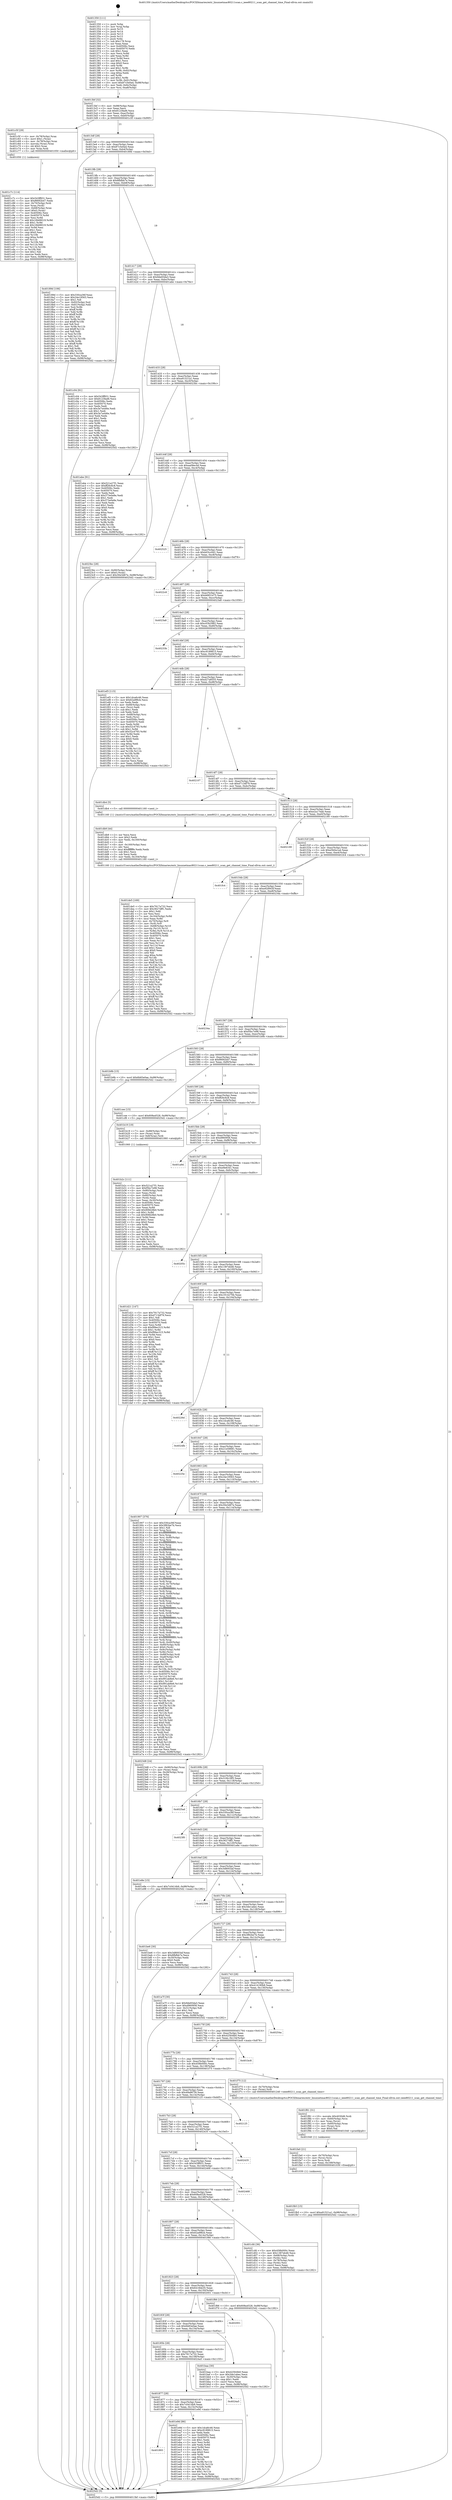 digraph "0x401350" {
  label = "0x401350 (/mnt/c/Users/mathe/Desktop/tcc/POCII/binaries/extr_linuxnetmac80211scan.c_ieee80211_scan_get_channel_time_Final-ollvm.out::main(0))"
  labelloc = "t"
  node[shape=record]

  Entry [label="",width=0.3,height=0.3,shape=circle,fillcolor=black,style=filled]
  "0x4013bf" [label="{
     0x4013bf [32]\l
     | [instrs]\l
     &nbsp;&nbsp;0x4013bf \<+6\>: mov -0x98(%rbp),%eax\l
     &nbsp;&nbsp;0x4013c5 \<+2\>: mov %eax,%ecx\l
     &nbsp;&nbsp;0x4013c7 \<+6\>: sub $0x8123fad6,%ecx\l
     &nbsp;&nbsp;0x4013cd \<+6\>: mov %eax,-0xac(%rbp)\l
     &nbsp;&nbsp;0x4013d3 \<+6\>: mov %ecx,-0xb0(%rbp)\l
     &nbsp;&nbsp;0x4013d9 \<+6\>: je 0000000000401c5f \<main+0x90f\>\l
  }"]
  "0x401c5f" [label="{
     0x401c5f [29]\l
     | [instrs]\l
     &nbsp;&nbsp;0x401c5f \<+4\>: mov -0x78(%rbp),%rax\l
     &nbsp;&nbsp;0x401c63 \<+6\>: movl $0x1,(%rax)\l
     &nbsp;&nbsp;0x401c69 \<+4\>: mov -0x78(%rbp),%rax\l
     &nbsp;&nbsp;0x401c6d \<+3\>: movslq (%rax),%rax\l
     &nbsp;&nbsp;0x401c70 \<+4\>: shl $0x2,%rax\l
     &nbsp;&nbsp;0x401c74 \<+3\>: mov %rax,%rdi\l
     &nbsp;&nbsp;0x401c77 \<+5\>: call 0000000000401050 \<malloc@plt\>\l
     | [calls]\l
     &nbsp;&nbsp;0x401050 \{1\} (unknown)\l
  }"]
  "0x4013df" [label="{
     0x4013df [28]\l
     | [instrs]\l
     &nbsp;&nbsp;0x4013df \<+5\>: jmp 00000000004013e4 \<main+0x94\>\l
     &nbsp;&nbsp;0x4013e4 \<+6\>: mov -0xac(%rbp),%eax\l
     &nbsp;&nbsp;0x4013ea \<+5\>: sub $0x87c5e0a4,%eax\l
     &nbsp;&nbsp;0x4013ef \<+6\>: mov %eax,-0xb4(%rbp)\l
     &nbsp;&nbsp;0x4013f5 \<+6\>: je 000000000040189d \<main+0x54d\>\l
  }"]
  Exit [label="",width=0.3,height=0.3,shape=circle,fillcolor=black,style=filled,peripheries=2]
  "0x40189d" [label="{
     0x40189d [106]\l
     | [instrs]\l
     &nbsp;&nbsp;0x40189d \<+5\>: mov $0x330ca36f,%eax\l
     &nbsp;&nbsp;0x4018a2 \<+5\>: mov $0x24e19563,%ecx\l
     &nbsp;&nbsp;0x4018a7 \<+2\>: mov $0x1,%dl\l
     &nbsp;&nbsp;0x4018a9 \<+7\>: mov -0x92(%rbp),%sil\l
     &nbsp;&nbsp;0x4018b0 \<+7\>: mov -0x91(%rbp),%dil\l
     &nbsp;&nbsp;0x4018b7 \<+3\>: mov %sil,%r8b\l
     &nbsp;&nbsp;0x4018ba \<+4\>: xor $0xff,%r8b\l
     &nbsp;&nbsp;0x4018be \<+3\>: mov %dil,%r9b\l
     &nbsp;&nbsp;0x4018c1 \<+4\>: xor $0xff,%r9b\l
     &nbsp;&nbsp;0x4018c5 \<+3\>: xor $0x1,%dl\l
     &nbsp;&nbsp;0x4018c8 \<+3\>: mov %r8b,%r10b\l
     &nbsp;&nbsp;0x4018cb \<+4\>: and $0xff,%r10b\l
     &nbsp;&nbsp;0x4018cf \<+3\>: and %dl,%sil\l
     &nbsp;&nbsp;0x4018d2 \<+3\>: mov %r9b,%r11b\l
     &nbsp;&nbsp;0x4018d5 \<+4\>: and $0xff,%r11b\l
     &nbsp;&nbsp;0x4018d9 \<+3\>: and %dl,%dil\l
     &nbsp;&nbsp;0x4018dc \<+3\>: or %sil,%r10b\l
     &nbsp;&nbsp;0x4018df \<+3\>: or %dil,%r11b\l
     &nbsp;&nbsp;0x4018e2 \<+3\>: xor %r11b,%r10b\l
     &nbsp;&nbsp;0x4018e5 \<+3\>: or %r9b,%r8b\l
     &nbsp;&nbsp;0x4018e8 \<+4\>: xor $0xff,%r8b\l
     &nbsp;&nbsp;0x4018ec \<+3\>: or $0x1,%dl\l
     &nbsp;&nbsp;0x4018ef \<+3\>: and %dl,%r8b\l
     &nbsp;&nbsp;0x4018f2 \<+3\>: or %r8b,%r10b\l
     &nbsp;&nbsp;0x4018f5 \<+4\>: test $0x1,%r10b\l
     &nbsp;&nbsp;0x4018f9 \<+3\>: cmovne %ecx,%eax\l
     &nbsp;&nbsp;0x4018fc \<+6\>: mov %eax,-0x98(%rbp)\l
     &nbsp;&nbsp;0x401902 \<+5\>: jmp 00000000004025d2 \<main+0x1282\>\l
  }"]
  "0x4013fb" [label="{
     0x4013fb [28]\l
     | [instrs]\l
     &nbsp;&nbsp;0x4013fb \<+5\>: jmp 0000000000401400 \<main+0xb0\>\l
     &nbsp;&nbsp;0x401400 \<+6\>: mov -0xac(%rbp),%eax\l
     &nbsp;&nbsp;0x401406 \<+5\>: sub $0x8fbfbb7e,%eax\l
     &nbsp;&nbsp;0x40140b \<+6\>: mov %eax,-0xb8(%rbp)\l
     &nbsp;&nbsp;0x401411 \<+6\>: je 0000000000401c04 \<main+0x8b4\>\l
  }"]
  "0x4025d2" [label="{
     0x4025d2 [5]\l
     | [instrs]\l
     &nbsp;&nbsp;0x4025d2 \<+5\>: jmp 00000000004013bf \<main+0x6f\>\l
  }"]
  "0x401350" [label="{
     0x401350 [111]\l
     | [instrs]\l
     &nbsp;&nbsp;0x401350 \<+1\>: push %rbp\l
     &nbsp;&nbsp;0x401351 \<+3\>: mov %rsp,%rbp\l
     &nbsp;&nbsp;0x401354 \<+2\>: push %r15\l
     &nbsp;&nbsp;0x401356 \<+2\>: push %r14\l
     &nbsp;&nbsp;0x401358 \<+2\>: push %r13\l
     &nbsp;&nbsp;0x40135a \<+2\>: push %r12\l
     &nbsp;&nbsp;0x40135c \<+1\>: push %rbx\l
     &nbsp;&nbsp;0x40135d \<+7\>: sub $0x178,%rsp\l
     &nbsp;&nbsp;0x401364 \<+2\>: xor %eax,%eax\l
     &nbsp;&nbsp;0x401366 \<+7\>: mov 0x40506c,%ecx\l
     &nbsp;&nbsp;0x40136d \<+7\>: mov 0x405070,%edx\l
     &nbsp;&nbsp;0x401374 \<+3\>: sub $0x1,%eax\l
     &nbsp;&nbsp;0x401377 \<+3\>: mov %ecx,%r8d\l
     &nbsp;&nbsp;0x40137a \<+3\>: add %eax,%r8d\l
     &nbsp;&nbsp;0x40137d \<+4\>: imul %r8d,%ecx\l
     &nbsp;&nbsp;0x401381 \<+3\>: and $0x1,%ecx\l
     &nbsp;&nbsp;0x401384 \<+3\>: cmp $0x0,%ecx\l
     &nbsp;&nbsp;0x401387 \<+4\>: sete %r9b\l
     &nbsp;&nbsp;0x40138b \<+4\>: and $0x1,%r9b\l
     &nbsp;&nbsp;0x40138f \<+7\>: mov %r9b,-0x92(%rbp)\l
     &nbsp;&nbsp;0x401396 \<+3\>: cmp $0xa,%edx\l
     &nbsp;&nbsp;0x401399 \<+4\>: setl %r9b\l
     &nbsp;&nbsp;0x40139d \<+4\>: and $0x1,%r9b\l
     &nbsp;&nbsp;0x4013a1 \<+7\>: mov %r9b,-0x91(%rbp)\l
     &nbsp;&nbsp;0x4013a8 \<+10\>: movl $0x87c5e0a4,-0x98(%rbp)\l
     &nbsp;&nbsp;0x4013b2 \<+6\>: mov %edi,-0x9c(%rbp)\l
     &nbsp;&nbsp;0x4013b8 \<+7\>: mov %rsi,-0xa8(%rbp)\l
  }"]
  "0x401fb5" [label="{
     0x401fb5 [15]\l
     | [instrs]\l
     &nbsp;&nbsp;0x401fb5 \<+10\>: movl $0xa91521a1,-0x98(%rbp)\l
     &nbsp;&nbsp;0x401fbf \<+5\>: jmp 00000000004025d2 \<main+0x1282\>\l
  }"]
  "0x401c04" [label="{
     0x401c04 [91]\l
     | [instrs]\l
     &nbsp;&nbsp;0x401c04 \<+5\>: mov $0x543ff931,%eax\l
     &nbsp;&nbsp;0x401c09 \<+5\>: mov $0x8123fad6,%ecx\l
     &nbsp;&nbsp;0x401c0e \<+7\>: mov 0x40506c,%edx\l
     &nbsp;&nbsp;0x401c15 \<+7\>: mov 0x405070,%esi\l
     &nbsp;&nbsp;0x401c1c \<+2\>: mov %edx,%edi\l
     &nbsp;&nbsp;0x401c1e \<+6\>: sub $0x3e7a446e,%edi\l
     &nbsp;&nbsp;0x401c24 \<+3\>: sub $0x1,%edi\l
     &nbsp;&nbsp;0x401c27 \<+6\>: add $0x3e7a446e,%edi\l
     &nbsp;&nbsp;0x401c2d \<+3\>: imul %edi,%edx\l
     &nbsp;&nbsp;0x401c30 \<+3\>: and $0x1,%edx\l
     &nbsp;&nbsp;0x401c33 \<+3\>: cmp $0x0,%edx\l
     &nbsp;&nbsp;0x401c36 \<+4\>: sete %r8b\l
     &nbsp;&nbsp;0x401c3a \<+3\>: cmp $0xa,%esi\l
     &nbsp;&nbsp;0x401c3d \<+4\>: setl %r9b\l
     &nbsp;&nbsp;0x401c41 \<+3\>: mov %r8b,%r10b\l
     &nbsp;&nbsp;0x401c44 \<+3\>: and %r9b,%r10b\l
     &nbsp;&nbsp;0x401c47 \<+3\>: xor %r9b,%r8b\l
     &nbsp;&nbsp;0x401c4a \<+3\>: or %r8b,%r10b\l
     &nbsp;&nbsp;0x401c4d \<+4\>: test $0x1,%r10b\l
     &nbsp;&nbsp;0x401c51 \<+3\>: cmovne %ecx,%eax\l
     &nbsp;&nbsp;0x401c54 \<+6\>: mov %eax,-0x98(%rbp)\l
     &nbsp;&nbsp;0x401c5a \<+5\>: jmp 00000000004025d2 \<main+0x1282\>\l
  }"]
  "0x401417" [label="{
     0x401417 [28]\l
     | [instrs]\l
     &nbsp;&nbsp;0x401417 \<+5\>: jmp 000000000040141c \<main+0xcc\>\l
     &nbsp;&nbsp;0x40141c \<+6\>: mov -0xac(%rbp),%eax\l
     &nbsp;&nbsp;0x401422 \<+5\>: sub $0x9de93da3,%eax\l
     &nbsp;&nbsp;0x401427 \<+6\>: mov %eax,-0xbc(%rbp)\l
     &nbsp;&nbsp;0x40142d \<+6\>: je 0000000000401abe \<main+0x76e\>\l
  }"]
  "0x401fa0" [label="{
     0x401fa0 [21]\l
     | [instrs]\l
     &nbsp;&nbsp;0x401fa0 \<+4\>: mov -0x70(%rbp),%rcx\l
     &nbsp;&nbsp;0x401fa4 \<+3\>: mov (%rcx),%rcx\l
     &nbsp;&nbsp;0x401fa7 \<+3\>: mov %rcx,%rdi\l
     &nbsp;&nbsp;0x401faa \<+6\>: mov %eax,-0x168(%rbp)\l
     &nbsp;&nbsp;0x401fb0 \<+5\>: call 0000000000401030 \<free@plt\>\l
     | [calls]\l
     &nbsp;&nbsp;0x401030 \{1\} (unknown)\l
  }"]
  "0x401abe" [label="{
     0x401abe [91]\l
     | [instrs]\l
     &nbsp;&nbsp;0x401abe \<+5\>: mov $0x521a27f1,%eax\l
     &nbsp;&nbsp;0x401ac3 \<+5\>: mov $0xff26c6c8,%ecx\l
     &nbsp;&nbsp;0x401ac8 \<+7\>: mov 0x40506c,%edx\l
     &nbsp;&nbsp;0x401acf \<+7\>: mov 0x405070,%esi\l
     &nbsp;&nbsp;0x401ad6 \<+2\>: mov %edx,%edi\l
     &nbsp;&nbsp;0x401ad8 \<+6\>: add $0x373e0e8e,%edi\l
     &nbsp;&nbsp;0x401ade \<+3\>: sub $0x1,%edi\l
     &nbsp;&nbsp;0x401ae1 \<+6\>: sub $0x373e0e8e,%edi\l
     &nbsp;&nbsp;0x401ae7 \<+3\>: imul %edi,%edx\l
     &nbsp;&nbsp;0x401aea \<+3\>: and $0x1,%edx\l
     &nbsp;&nbsp;0x401aed \<+3\>: cmp $0x0,%edx\l
     &nbsp;&nbsp;0x401af0 \<+4\>: sete %r8b\l
     &nbsp;&nbsp;0x401af4 \<+3\>: cmp $0xa,%esi\l
     &nbsp;&nbsp;0x401af7 \<+4\>: setl %r9b\l
     &nbsp;&nbsp;0x401afb \<+3\>: mov %r8b,%r10b\l
     &nbsp;&nbsp;0x401afe \<+3\>: and %r9b,%r10b\l
     &nbsp;&nbsp;0x401b01 \<+3\>: xor %r9b,%r8b\l
     &nbsp;&nbsp;0x401b04 \<+3\>: or %r8b,%r10b\l
     &nbsp;&nbsp;0x401b07 \<+4\>: test $0x1,%r10b\l
     &nbsp;&nbsp;0x401b0b \<+3\>: cmovne %ecx,%eax\l
     &nbsp;&nbsp;0x401b0e \<+6\>: mov %eax,-0x98(%rbp)\l
     &nbsp;&nbsp;0x401b14 \<+5\>: jmp 00000000004025d2 \<main+0x1282\>\l
  }"]
  "0x401433" [label="{
     0x401433 [28]\l
     | [instrs]\l
     &nbsp;&nbsp;0x401433 \<+5\>: jmp 0000000000401438 \<main+0xe8\>\l
     &nbsp;&nbsp;0x401438 \<+6\>: mov -0xac(%rbp),%eax\l
     &nbsp;&nbsp;0x40143e \<+5\>: sub $0xa91521a1,%eax\l
     &nbsp;&nbsp;0x401443 \<+6\>: mov %eax,-0xc0(%rbp)\l
     &nbsp;&nbsp;0x401449 \<+6\>: je 00000000004023bc \<main+0x106c\>\l
  }"]
  "0x401f81" [label="{
     0x401f81 [31]\l
     | [instrs]\l
     &nbsp;&nbsp;0x401f81 \<+10\>: movabs $0x4030d6,%rdi\l
     &nbsp;&nbsp;0x401f8b \<+4\>: mov -0x60(%rbp),%rcx\l
     &nbsp;&nbsp;0x401f8f \<+3\>: mov %rax,(%rcx)\l
     &nbsp;&nbsp;0x401f92 \<+4\>: mov -0x60(%rbp),%rax\l
     &nbsp;&nbsp;0x401f96 \<+3\>: mov (%rax),%rsi\l
     &nbsp;&nbsp;0x401f99 \<+2\>: mov $0x0,%al\l
     &nbsp;&nbsp;0x401f9b \<+5\>: call 0000000000401040 \<printf@plt\>\l
     | [calls]\l
     &nbsp;&nbsp;0x401040 \{1\} (unknown)\l
  }"]
  "0x4023bc" [label="{
     0x4023bc [28]\l
     | [instrs]\l
     &nbsp;&nbsp;0x4023bc \<+7\>: mov -0x90(%rbp),%rax\l
     &nbsp;&nbsp;0x4023c3 \<+6\>: movl $0x0,(%rax)\l
     &nbsp;&nbsp;0x4023c9 \<+10\>: movl $0x30e3d67e,-0x98(%rbp)\l
     &nbsp;&nbsp;0x4023d3 \<+5\>: jmp 00000000004025d2 \<main+0x1282\>\l
  }"]
  "0x40144f" [label="{
     0x40144f [28]\l
     | [instrs]\l
     &nbsp;&nbsp;0x40144f \<+5\>: jmp 0000000000401454 \<main+0x104\>\l
     &nbsp;&nbsp;0x401454 \<+6\>: mov -0xac(%rbp),%eax\l
     &nbsp;&nbsp;0x40145a \<+5\>: sub $0xaa08ec4d,%eax\l
     &nbsp;&nbsp;0x40145f \<+6\>: mov %eax,-0xc4(%rbp)\l
     &nbsp;&nbsp;0x401465 \<+6\>: je 0000000000402525 \<main+0x11d5\>\l
  }"]
  "0x401893" [label="{
     0x401893\l
  }", style=dashed]
  "0x402525" [label="{
     0x402525\l
  }", style=dashed]
  "0x40146b" [label="{
     0x40146b [28]\l
     | [instrs]\l
     &nbsp;&nbsp;0x40146b \<+5\>: jmp 0000000000401470 \<main+0x120\>\l
     &nbsp;&nbsp;0x401470 \<+6\>: mov -0xac(%rbp),%eax\l
     &nbsp;&nbsp;0x401476 \<+5\>: sub $0xb03cc0d1,%eax\l
     &nbsp;&nbsp;0x40147b \<+6\>: mov %eax,-0xc8(%rbp)\l
     &nbsp;&nbsp;0x401481 \<+6\>: je 00000000004022c8 \<main+0xf78\>\l
  }"]
  "0x401e9d" [label="{
     0x401e9d [86]\l
     | [instrs]\l
     &nbsp;&nbsp;0x401e9d \<+5\>: mov $0x1dca6c46,%eax\l
     &nbsp;&nbsp;0x401ea2 \<+5\>: mov $0xc9189815,%ecx\l
     &nbsp;&nbsp;0x401ea7 \<+2\>: xor %edx,%edx\l
     &nbsp;&nbsp;0x401ea9 \<+7\>: mov 0x40506c,%esi\l
     &nbsp;&nbsp;0x401eb0 \<+7\>: mov 0x405070,%edi\l
     &nbsp;&nbsp;0x401eb7 \<+3\>: sub $0x1,%edx\l
     &nbsp;&nbsp;0x401eba \<+3\>: mov %esi,%r8d\l
     &nbsp;&nbsp;0x401ebd \<+3\>: add %edx,%r8d\l
     &nbsp;&nbsp;0x401ec0 \<+4\>: imul %r8d,%esi\l
     &nbsp;&nbsp;0x401ec4 \<+3\>: and $0x1,%esi\l
     &nbsp;&nbsp;0x401ec7 \<+3\>: cmp $0x0,%esi\l
     &nbsp;&nbsp;0x401eca \<+4\>: sete %r9b\l
     &nbsp;&nbsp;0x401ece \<+3\>: cmp $0xa,%edi\l
     &nbsp;&nbsp;0x401ed1 \<+4\>: setl %r10b\l
     &nbsp;&nbsp;0x401ed5 \<+3\>: mov %r9b,%r11b\l
     &nbsp;&nbsp;0x401ed8 \<+3\>: and %r10b,%r11b\l
     &nbsp;&nbsp;0x401edb \<+3\>: xor %r10b,%r9b\l
     &nbsp;&nbsp;0x401ede \<+3\>: or %r9b,%r11b\l
     &nbsp;&nbsp;0x401ee1 \<+4\>: test $0x1,%r11b\l
     &nbsp;&nbsp;0x401ee5 \<+3\>: cmovne %ecx,%eax\l
     &nbsp;&nbsp;0x401ee8 \<+6\>: mov %eax,-0x98(%rbp)\l
     &nbsp;&nbsp;0x401eee \<+5\>: jmp 00000000004025d2 \<main+0x1282\>\l
  }"]
  "0x4022c8" [label="{
     0x4022c8\l
  }", style=dashed]
  "0x401487" [label="{
     0x401487 [28]\l
     | [instrs]\l
     &nbsp;&nbsp;0x401487 \<+5\>: jmp 000000000040148c \<main+0x13c\>\l
     &nbsp;&nbsp;0x40148c \<+6\>: mov -0xac(%rbp),%eax\l
     &nbsp;&nbsp;0x401492 \<+5\>: sub $0xb6851e75,%eax\l
     &nbsp;&nbsp;0x401497 \<+6\>: mov %eax,-0xcc(%rbp)\l
     &nbsp;&nbsp;0x40149d \<+6\>: je 00000000004023a8 \<main+0x1058\>\l
  }"]
  "0x401877" [label="{
     0x401877 [28]\l
     | [instrs]\l
     &nbsp;&nbsp;0x401877 \<+5\>: jmp 000000000040187c \<main+0x52c\>\l
     &nbsp;&nbsp;0x40187c \<+6\>: mov -0xac(%rbp),%eax\l
     &nbsp;&nbsp;0x401882 \<+5\>: sub $0x7c0414b9,%eax\l
     &nbsp;&nbsp;0x401887 \<+6\>: mov %eax,-0x15c(%rbp)\l
     &nbsp;&nbsp;0x40188d \<+6\>: je 0000000000401e9d \<main+0xb4d\>\l
  }"]
  "0x4023a8" [label="{
     0x4023a8\l
  }", style=dashed]
  "0x4014a3" [label="{
     0x4014a3 [28]\l
     | [instrs]\l
     &nbsp;&nbsp;0x4014a3 \<+5\>: jmp 00000000004014a8 \<main+0x158\>\l
     &nbsp;&nbsp;0x4014a8 \<+6\>: mov -0xac(%rbp),%eax\l
     &nbsp;&nbsp;0x4014ae \<+5\>: sub $0xc03b2982,%eax\l
     &nbsp;&nbsp;0x4014b3 \<+6\>: mov %eax,-0xd0(%rbp)\l
     &nbsp;&nbsp;0x4014b9 \<+6\>: je 000000000040233b \<main+0xfeb\>\l
  }"]
  "0x4024a5" [label="{
     0x4024a5\l
  }", style=dashed]
  "0x40233b" [label="{
     0x40233b\l
  }", style=dashed]
  "0x4014bf" [label="{
     0x4014bf [28]\l
     | [instrs]\l
     &nbsp;&nbsp;0x4014bf \<+5\>: jmp 00000000004014c4 \<main+0x174\>\l
     &nbsp;&nbsp;0x4014c4 \<+6\>: mov -0xac(%rbp),%eax\l
     &nbsp;&nbsp;0x4014ca \<+5\>: sub $0xc9189815,%eax\l
     &nbsp;&nbsp;0x4014cf \<+6\>: mov %eax,-0xd4(%rbp)\l
     &nbsp;&nbsp;0x4014d5 \<+6\>: je 0000000000401ef3 \<main+0xba3\>\l
  }"]
  "0x401de5" [label="{
     0x401de5 [169]\l
     | [instrs]\l
     &nbsp;&nbsp;0x401de5 \<+5\>: mov $0x7917a732,%ecx\l
     &nbsp;&nbsp;0x401dea \<+5\>: mov $0x3627dff1,%edx\l
     &nbsp;&nbsp;0x401def \<+3\>: mov $0x1,%dil\l
     &nbsp;&nbsp;0x401df2 \<+2\>: xor %esi,%esi\l
     &nbsp;&nbsp;0x401df4 \<+7\>: mov -0x164(%rbp),%r8d\l
     &nbsp;&nbsp;0x401dfb \<+4\>: imul %eax,%r8d\l
     &nbsp;&nbsp;0x401dff \<+4\>: mov -0x70(%rbp),%r9\l
     &nbsp;&nbsp;0x401e03 \<+3\>: mov (%r9),%r9\l
     &nbsp;&nbsp;0x401e06 \<+4\>: mov -0x68(%rbp),%r10\l
     &nbsp;&nbsp;0x401e0a \<+3\>: movslq (%r10),%r10\l
     &nbsp;&nbsp;0x401e0d \<+4\>: mov %r8d,(%r9,%r10,4)\l
     &nbsp;&nbsp;0x401e11 \<+7\>: mov 0x40506c,%eax\l
     &nbsp;&nbsp;0x401e18 \<+8\>: mov 0x405070,%r8d\l
     &nbsp;&nbsp;0x401e20 \<+3\>: sub $0x1,%esi\l
     &nbsp;&nbsp;0x401e23 \<+3\>: mov %eax,%r11d\l
     &nbsp;&nbsp;0x401e26 \<+3\>: add %esi,%r11d\l
     &nbsp;&nbsp;0x401e29 \<+4\>: imul %r11d,%eax\l
     &nbsp;&nbsp;0x401e2d \<+3\>: and $0x1,%eax\l
     &nbsp;&nbsp;0x401e30 \<+3\>: cmp $0x0,%eax\l
     &nbsp;&nbsp;0x401e33 \<+3\>: sete %bl\l
     &nbsp;&nbsp;0x401e36 \<+4\>: cmp $0xa,%r8d\l
     &nbsp;&nbsp;0x401e3a \<+4\>: setl %r14b\l
     &nbsp;&nbsp;0x401e3e \<+3\>: mov %bl,%r15b\l
     &nbsp;&nbsp;0x401e41 \<+4\>: xor $0xff,%r15b\l
     &nbsp;&nbsp;0x401e45 \<+3\>: mov %r14b,%r12b\l
     &nbsp;&nbsp;0x401e48 \<+4\>: xor $0xff,%r12b\l
     &nbsp;&nbsp;0x401e4c \<+4\>: xor $0x0,%dil\l
     &nbsp;&nbsp;0x401e50 \<+3\>: mov %r15b,%r13b\l
     &nbsp;&nbsp;0x401e53 \<+4\>: and $0x0,%r13b\l
     &nbsp;&nbsp;0x401e57 \<+3\>: and %dil,%bl\l
     &nbsp;&nbsp;0x401e5a \<+3\>: mov %r12b,%al\l
     &nbsp;&nbsp;0x401e5d \<+2\>: and $0x0,%al\l
     &nbsp;&nbsp;0x401e5f \<+3\>: and %dil,%r14b\l
     &nbsp;&nbsp;0x401e62 \<+3\>: or %bl,%r13b\l
     &nbsp;&nbsp;0x401e65 \<+3\>: or %r14b,%al\l
     &nbsp;&nbsp;0x401e68 \<+3\>: xor %al,%r13b\l
     &nbsp;&nbsp;0x401e6b \<+3\>: or %r12b,%r15b\l
     &nbsp;&nbsp;0x401e6e \<+4\>: xor $0xff,%r15b\l
     &nbsp;&nbsp;0x401e72 \<+4\>: or $0x0,%dil\l
     &nbsp;&nbsp;0x401e76 \<+3\>: and %dil,%r15b\l
     &nbsp;&nbsp;0x401e79 \<+3\>: or %r15b,%r13b\l
     &nbsp;&nbsp;0x401e7c \<+4\>: test $0x1,%r13b\l
     &nbsp;&nbsp;0x401e80 \<+3\>: cmovne %edx,%ecx\l
     &nbsp;&nbsp;0x401e83 \<+6\>: mov %ecx,-0x98(%rbp)\l
     &nbsp;&nbsp;0x401e89 \<+5\>: jmp 00000000004025d2 \<main+0x1282\>\l
  }"]
  "0x401ef3" [label="{
     0x401ef3 [115]\l
     | [instrs]\l
     &nbsp;&nbsp;0x401ef3 \<+5\>: mov $0x1dca6c46,%eax\l
     &nbsp;&nbsp;0x401ef8 \<+5\>: mov $0x62a9f6cb,%ecx\l
     &nbsp;&nbsp;0x401efd \<+2\>: xor %edx,%edx\l
     &nbsp;&nbsp;0x401eff \<+4\>: mov -0x68(%rbp),%rsi\l
     &nbsp;&nbsp;0x401f03 \<+2\>: mov (%rsi),%edi\l
     &nbsp;&nbsp;0x401f05 \<+3\>: sub $0x1,%edx\l
     &nbsp;&nbsp;0x401f08 \<+2\>: sub %edx,%edi\l
     &nbsp;&nbsp;0x401f0a \<+4\>: mov -0x68(%rbp),%rsi\l
     &nbsp;&nbsp;0x401f0e \<+2\>: mov %edi,(%rsi)\l
     &nbsp;&nbsp;0x401f10 \<+7\>: mov 0x40506c,%edx\l
     &nbsp;&nbsp;0x401f17 \<+7\>: mov 0x405070,%edi\l
     &nbsp;&nbsp;0x401f1e \<+3\>: mov %edx,%r8d\l
     &nbsp;&nbsp;0x401f21 \<+7\>: sub $0x52c4793,%r8d\l
     &nbsp;&nbsp;0x401f28 \<+4\>: sub $0x1,%r8d\l
     &nbsp;&nbsp;0x401f2c \<+7\>: add $0x52c4793,%r8d\l
     &nbsp;&nbsp;0x401f33 \<+4\>: imul %r8d,%edx\l
     &nbsp;&nbsp;0x401f37 \<+3\>: and $0x1,%edx\l
     &nbsp;&nbsp;0x401f3a \<+3\>: cmp $0x0,%edx\l
     &nbsp;&nbsp;0x401f3d \<+4\>: sete %r9b\l
     &nbsp;&nbsp;0x401f41 \<+3\>: cmp $0xa,%edi\l
     &nbsp;&nbsp;0x401f44 \<+4\>: setl %r10b\l
     &nbsp;&nbsp;0x401f48 \<+3\>: mov %r9b,%r11b\l
     &nbsp;&nbsp;0x401f4b \<+3\>: and %r10b,%r11b\l
     &nbsp;&nbsp;0x401f4e \<+3\>: xor %r10b,%r9b\l
     &nbsp;&nbsp;0x401f51 \<+3\>: or %r9b,%r11b\l
     &nbsp;&nbsp;0x401f54 \<+4\>: test $0x1,%r11b\l
     &nbsp;&nbsp;0x401f58 \<+3\>: cmovne %ecx,%eax\l
     &nbsp;&nbsp;0x401f5b \<+6\>: mov %eax,-0x98(%rbp)\l
     &nbsp;&nbsp;0x401f61 \<+5\>: jmp 00000000004025d2 \<main+0x1282\>\l
  }"]
  "0x4014db" [label="{
     0x4014db [28]\l
     | [instrs]\l
     &nbsp;&nbsp;0x4014db \<+5\>: jmp 00000000004014e0 \<main+0x190\>\l
     &nbsp;&nbsp;0x4014e0 \<+6\>: mov -0xac(%rbp),%eax\l
     &nbsp;&nbsp;0x4014e6 \<+5\>: sub $0xd27a8555,%eax\l
     &nbsp;&nbsp;0x4014eb \<+6\>: mov %eax,-0xd8(%rbp)\l
     &nbsp;&nbsp;0x4014f1 \<+6\>: je 0000000000402107 \<main+0xdb7\>\l
  }"]
  "0x401db9" [label="{
     0x401db9 [44]\l
     | [instrs]\l
     &nbsp;&nbsp;0x401db9 \<+2\>: xor %ecx,%ecx\l
     &nbsp;&nbsp;0x401dbb \<+5\>: mov $0x2,%edx\l
     &nbsp;&nbsp;0x401dc0 \<+6\>: mov %edx,-0x160(%rbp)\l
     &nbsp;&nbsp;0x401dc6 \<+1\>: cltd\l
     &nbsp;&nbsp;0x401dc7 \<+6\>: mov -0x160(%rbp),%esi\l
     &nbsp;&nbsp;0x401dcd \<+2\>: idiv %esi\l
     &nbsp;&nbsp;0x401dcf \<+6\>: imul $0xfffffffe,%edx,%edx\l
     &nbsp;&nbsp;0x401dd5 \<+3\>: sub $0x1,%ecx\l
     &nbsp;&nbsp;0x401dd8 \<+2\>: sub %ecx,%edx\l
     &nbsp;&nbsp;0x401dda \<+6\>: mov %edx,-0x164(%rbp)\l
     &nbsp;&nbsp;0x401de0 \<+5\>: call 0000000000401160 \<next_i\>\l
     | [calls]\l
     &nbsp;&nbsp;0x401160 \{1\} (/mnt/c/Users/mathe/Desktop/tcc/POCII/binaries/extr_linuxnetmac80211scan.c_ieee80211_scan_get_channel_time_Final-ollvm.out::next_i)\l
  }"]
  "0x402107" [label="{
     0x402107\l
  }", style=dashed]
  "0x4014f7" [label="{
     0x4014f7 [28]\l
     | [instrs]\l
     &nbsp;&nbsp;0x4014f7 \<+5\>: jmp 00000000004014fc \<main+0x1ac\>\l
     &nbsp;&nbsp;0x4014fc \<+6\>: mov -0xac(%rbp),%eax\l
     &nbsp;&nbsp;0x401502 \<+5\>: sub $0xd713df79,%eax\l
     &nbsp;&nbsp;0x401507 \<+6\>: mov %eax,-0xdc(%rbp)\l
     &nbsp;&nbsp;0x40150d \<+6\>: je 0000000000401db4 \<main+0xa64\>\l
  }"]
  "0x401c7c" [label="{
     0x401c7c [114]\l
     | [instrs]\l
     &nbsp;&nbsp;0x401c7c \<+5\>: mov $0x543ff931,%ecx\l
     &nbsp;&nbsp;0x401c81 \<+5\>: mov $0xf6692b47,%edx\l
     &nbsp;&nbsp;0x401c86 \<+4\>: mov -0x70(%rbp),%rdi\l
     &nbsp;&nbsp;0x401c8a \<+3\>: mov %rax,(%rdi)\l
     &nbsp;&nbsp;0x401c8d \<+4\>: mov -0x68(%rbp),%rax\l
     &nbsp;&nbsp;0x401c91 \<+6\>: movl $0x0,(%rax)\l
     &nbsp;&nbsp;0x401c97 \<+7\>: mov 0x40506c,%esi\l
     &nbsp;&nbsp;0x401c9e \<+8\>: mov 0x405070,%r8d\l
     &nbsp;&nbsp;0x401ca6 \<+3\>: mov %esi,%r9d\l
     &nbsp;&nbsp;0x401ca9 \<+7\>: add $0x16b68019,%r9d\l
     &nbsp;&nbsp;0x401cb0 \<+4\>: sub $0x1,%r9d\l
     &nbsp;&nbsp;0x401cb4 \<+7\>: sub $0x16b68019,%r9d\l
     &nbsp;&nbsp;0x401cbb \<+4\>: imul %r9d,%esi\l
     &nbsp;&nbsp;0x401cbf \<+3\>: and $0x1,%esi\l
     &nbsp;&nbsp;0x401cc2 \<+3\>: cmp $0x0,%esi\l
     &nbsp;&nbsp;0x401cc5 \<+4\>: sete %r10b\l
     &nbsp;&nbsp;0x401cc9 \<+4\>: cmp $0xa,%r8d\l
     &nbsp;&nbsp;0x401ccd \<+4\>: setl %r11b\l
     &nbsp;&nbsp;0x401cd1 \<+3\>: mov %r10b,%bl\l
     &nbsp;&nbsp;0x401cd4 \<+3\>: and %r11b,%bl\l
     &nbsp;&nbsp;0x401cd7 \<+3\>: xor %r11b,%r10b\l
     &nbsp;&nbsp;0x401cda \<+3\>: or %r10b,%bl\l
     &nbsp;&nbsp;0x401cdd \<+3\>: test $0x1,%bl\l
     &nbsp;&nbsp;0x401ce0 \<+3\>: cmovne %edx,%ecx\l
     &nbsp;&nbsp;0x401ce3 \<+6\>: mov %ecx,-0x98(%rbp)\l
     &nbsp;&nbsp;0x401ce9 \<+5\>: jmp 00000000004025d2 \<main+0x1282\>\l
  }"]
  "0x401db4" [label="{
     0x401db4 [5]\l
     | [instrs]\l
     &nbsp;&nbsp;0x401db4 \<+5\>: call 0000000000401160 \<next_i\>\l
     | [calls]\l
     &nbsp;&nbsp;0x401160 \{1\} (/mnt/c/Users/mathe/Desktop/tcc/POCII/binaries/extr_linuxnetmac80211scan.c_ieee80211_scan_get_channel_time_Final-ollvm.out::next_i)\l
  }"]
  "0x401513" [label="{
     0x401513 [28]\l
     | [instrs]\l
     &nbsp;&nbsp;0x401513 \<+5\>: jmp 0000000000401518 \<main+0x1c8\>\l
     &nbsp;&nbsp;0x401518 \<+6\>: mov -0xac(%rbp),%eax\l
     &nbsp;&nbsp;0x40151e \<+5\>: sub $0xe2a17eab,%eax\l
     &nbsp;&nbsp;0x401523 \<+6\>: mov %eax,-0xe0(%rbp)\l
     &nbsp;&nbsp;0x401529 \<+6\>: je 0000000000402180 \<main+0xe30\>\l
  }"]
  "0x40185b" [label="{
     0x40185b [28]\l
     | [instrs]\l
     &nbsp;&nbsp;0x40185b \<+5\>: jmp 0000000000401860 \<main+0x510\>\l
     &nbsp;&nbsp;0x401860 \<+6\>: mov -0xac(%rbp),%eax\l
     &nbsp;&nbsp;0x401866 \<+5\>: sub $0x7917a732,%eax\l
     &nbsp;&nbsp;0x40186b \<+6\>: mov %eax,-0x158(%rbp)\l
     &nbsp;&nbsp;0x401871 \<+6\>: je 00000000004024a5 \<main+0x1155\>\l
  }"]
  "0x402180" [label="{
     0x402180\l
  }", style=dashed]
  "0x40152f" [label="{
     0x40152f [28]\l
     | [instrs]\l
     &nbsp;&nbsp;0x40152f \<+5\>: jmp 0000000000401534 \<main+0x1e4\>\l
     &nbsp;&nbsp;0x401534 \<+6\>: mov -0xac(%rbp),%eax\l
     &nbsp;&nbsp;0x40153a \<+5\>: sub $0xe5b0a1a4,%eax\l
     &nbsp;&nbsp;0x40153f \<+6\>: mov %eax,-0xe4(%rbp)\l
     &nbsp;&nbsp;0x401545 \<+6\>: je 0000000000401fc4 \<main+0xc74\>\l
  }"]
  "0x401baa" [label="{
     0x401baa [30]\l
     | [instrs]\l
     &nbsp;&nbsp;0x401baa \<+5\>: mov $0x425fc6b0,%eax\l
     &nbsp;&nbsp;0x401baf \<+5\>: mov $0x3de1abec,%ecx\l
     &nbsp;&nbsp;0x401bb4 \<+3\>: mov -0x30(%rbp),%edx\l
     &nbsp;&nbsp;0x401bb7 \<+3\>: cmp $0x1,%edx\l
     &nbsp;&nbsp;0x401bba \<+3\>: cmovl %ecx,%eax\l
     &nbsp;&nbsp;0x401bbd \<+6\>: mov %eax,-0x98(%rbp)\l
     &nbsp;&nbsp;0x401bc3 \<+5\>: jmp 00000000004025d2 \<main+0x1282\>\l
  }"]
  "0x401fc4" [label="{
     0x401fc4\l
  }", style=dashed]
  "0x40154b" [label="{
     0x40154b [28]\l
     | [instrs]\l
     &nbsp;&nbsp;0x40154b \<+5\>: jmp 0000000000401550 \<main+0x200\>\l
     &nbsp;&nbsp;0x401550 \<+6\>: mov -0xac(%rbp),%eax\l
     &nbsp;&nbsp;0x401556 \<+5\>: sub $0xe92f943f,%eax\l
     &nbsp;&nbsp;0x40155b \<+6\>: mov %eax,-0xe8(%rbp)\l
     &nbsp;&nbsp;0x401561 \<+6\>: je 000000000040234a \<main+0xffa\>\l
  }"]
  "0x40183f" [label="{
     0x40183f [28]\l
     | [instrs]\l
     &nbsp;&nbsp;0x40183f \<+5\>: jmp 0000000000401844 \<main+0x4f4\>\l
     &nbsp;&nbsp;0x401844 \<+6\>: mov -0xac(%rbp),%eax\l
     &nbsp;&nbsp;0x40184a \<+5\>: sub $0x6b83e0ae,%eax\l
     &nbsp;&nbsp;0x40184f \<+6\>: mov %eax,-0x154(%rbp)\l
     &nbsp;&nbsp;0x401855 \<+6\>: je 0000000000401baa \<main+0x85a\>\l
  }"]
  "0x40234a" [label="{
     0x40234a\l
  }", style=dashed]
  "0x401567" [label="{
     0x401567 [28]\l
     | [instrs]\l
     &nbsp;&nbsp;0x401567 \<+5\>: jmp 000000000040156c \<main+0x21c\>\l
     &nbsp;&nbsp;0x40156c \<+6\>: mov -0xac(%rbp),%eax\l
     &nbsp;&nbsp;0x401572 \<+5\>: sub $0xf5bc7e98,%eax\l
     &nbsp;&nbsp;0x401577 \<+6\>: mov %eax,-0xec(%rbp)\l
     &nbsp;&nbsp;0x40157d \<+6\>: je 0000000000401b9b \<main+0x84b\>\l
  }"]
  "0x402001" [label="{
     0x402001\l
  }", style=dashed]
  "0x401b9b" [label="{
     0x401b9b [15]\l
     | [instrs]\l
     &nbsp;&nbsp;0x401b9b \<+10\>: movl $0x6b83e0ae,-0x98(%rbp)\l
     &nbsp;&nbsp;0x401ba5 \<+5\>: jmp 00000000004025d2 \<main+0x1282\>\l
  }"]
  "0x401583" [label="{
     0x401583 [28]\l
     | [instrs]\l
     &nbsp;&nbsp;0x401583 \<+5\>: jmp 0000000000401588 \<main+0x238\>\l
     &nbsp;&nbsp;0x401588 \<+6\>: mov -0xac(%rbp),%eax\l
     &nbsp;&nbsp;0x40158e \<+5\>: sub $0xf6692b47,%eax\l
     &nbsp;&nbsp;0x401593 \<+6\>: mov %eax,-0xf0(%rbp)\l
     &nbsp;&nbsp;0x401599 \<+6\>: je 0000000000401cee \<main+0x99e\>\l
  }"]
  "0x401823" [label="{
     0x401823 [28]\l
     | [instrs]\l
     &nbsp;&nbsp;0x401823 \<+5\>: jmp 0000000000401828 \<main+0x4d8\>\l
     &nbsp;&nbsp;0x401828 \<+6\>: mov -0xac(%rbp),%eax\l
     &nbsp;&nbsp;0x40182e \<+5\>: sub $0x6418de35,%eax\l
     &nbsp;&nbsp;0x401833 \<+6\>: mov %eax,-0x150(%rbp)\l
     &nbsp;&nbsp;0x401839 \<+6\>: je 0000000000402001 \<main+0xcb1\>\l
  }"]
  "0x401cee" [label="{
     0x401cee [15]\l
     | [instrs]\l
     &nbsp;&nbsp;0x401cee \<+10\>: movl $0x608a4528,-0x98(%rbp)\l
     &nbsp;&nbsp;0x401cf8 \<+5\>: jmp 00000000004025d2 \<main+0x1282\>\l
  }"]
  "0x40159f" [label="{
     0x40159f [28]\l
     | [instrs]\l
     &nbsp;&nbsp;0x40159f \<+5\>: jmp 00000000004015a4 \<main+0x254\>\l
     &nbsp;&nbsp;0x4015a4 \<+6\>: mov -0xac(%rbp),%eax\l
     &nbsp;&nbsp;0x4015aa \<+5\>: sub $0xff26c6c8,%eax\l
     &nbsp;&nbsp;0x4015af \<+6\>: mov %eax,-0xf4(%rbp)\l
     &nbsp;&nbsp;0x4015b5 \<+6\>: je 0000000000401b19 \<main+0x7c9\>\l
  }"]
  "0x401f66" [label="{
     0x401f66 [15]\l
     | [instrs]\l
     &nbsp;&nbsp;0x401f66 \<+10\>: movl $0x608a4528,-0x98(%rbp)\l
     &nbsp;&nbsp;0x401f70 \<+5\>: jmp 00000000004025d2 \<main+0x1282\>\l
  }"]
  "0x401b19" [label="{
     0x401b19 [19]\l
     | [instrs]\l
     &nbsp;&nbsp;0x401b19 \<+7\>: mov -0x88(%rbp),%rax\l
     &nbsp;&nbsp;0x401b20 \<+3\>: mov (%rax),%rax\l
     &nbsp;&nbsp;0x401b23 \<+4\>: mov 0x8(%rax),%rdi\l
     &nbsp;&nbsp;0x401b27 \<+5\>: call 0000000000401060 \<atoi@plt\>\l
     | [calls]\l
     &nbsp;&nbsp;0x401060 \{1\} (unknown)\l
  }"]
  "0x4015bb" [label="{
     0x4015bb [28]\l
     | [instrs]\l
     &nbsp;&nbsp;0x4015bb \<+5\>: jmp 00000000004015c0 \<main+0x270\>\l
     &nbsp;&nbsp;0x4015c0 \<+6\>: mov -0xac(%rbp),%eax\l
     &nbsp;&nbsp;0x4015c6 \<+5\>: sub $0xd960958,%eax\l
     &nbsp;&nbsp;0x4015cb \<+6\>: mov %eax,-0xf8(%rbp)\l
     &nbsp;&nbsp;0x4015d1 \<+6\>: je 0000000000401a9d \<main+0x74d\>\l
  }"]
  "0x401807" [label="{
     0x401807 [28]\l
     | [instrs]\l
     &nbsp;&nbsp;0x401807 \<+5\>: jmp 000000000040180c \<main+0x4bc\>\l
     &nbsp;&nbsp;0x40180c \<+6\>: mov -0xac(%rbp),%eax\l
     &nbsp;&nbsp;0x401812 \<+5\>: sub $0x62a9f6cb,%eax\l
     &nbsp;&nbsp;0x401817 \<+6\>: mov %eax,-0x14c(%rbp)\l
     &nbsp;&nbsp;0x40181d \<+6\>: je 0000000000401f66 \<main+0xc16\>\l
  }"]
  "0x401a9d" [label="{
     0x401a9d\l
  }", style=dashed]
  "0x4015d7" [label="{
     0x4015d7 [28]\l
     | [instrs]\l
     &nbsp;&nbsp;0x4015d7 \<+5\>: jmp 00000000004015dc \<main+0x28c\>\l
     &nbsp;&nbsp;0x4015dc \<+6\>: mov -0xac(%rbp),%eax\l
     &nbsp;&nbsp;0x4015e2 \<+5\>: sub $0xe9e6341,%eax\l
     &nbsp;&nbsp;0x4015e7 \<+6\>: mov %eax,-0xfc(%rbp)\l
     &nbsp;&nbsp;0x4015ed \<+6\>: je 000000000040205c \<main+0xd0c\>\l
  }"]
  "0x401cfd" [label="{
     0x401cfd [36]\l
     | [instrs]\l
     &nbsp;&nbsp;0x401cfd \<+5\>: mov $0x458b000c,%eax\l
     &nbsp;&nbsp;0x401d02 \<+5\>: mov $0x1387eb46,%ecx\l
     &nbsp;&nbsp;0x401d07 \<+4\>: mov -0x68(%rbp),%rdx\l
     &nbsp;&nbsp;0x401d0b \<+2\>: mov (%rdx),%esi\l
     &nbsp;&nbsp;0x401d0d \<+4\>: mov -0x78(%rbp),%rdx\l
     &nbsp;&nbsp;0x401d11 \<+2\>: cmp (%rdx),%esi\l
     &nbsp;&nbsp;0x401d13 \<+3\>: cmovl %ecx,%eax\l
     &nbsp;&nbsp;0x401d16 \<+6\>: mov %eax,-0x98(%rbp)\l
     &nbsp;&nbsp;0x401d1c \<+5\>: jmp 00000000004025d2 \<main+0x1282\>\l
  }"]
  "0x40205c" [label="{
     0x40205c\l
  }", style=dashed]
  "0x4015f3" [label="{
     0x4015f3 [28]\l
     | [instrs]\l
     &nbsp;&nbsp;0x4015f3 \<+5\>: jmp 00000000004015f8 \<main+0x2a8\>\l
     &nbsp;&nbsp;0x4015f8 \<+6\>: mov -0xac(%rbp),%eax\l
     &nbsp;&nbsp;0x4015fe \<+5\>: sub $0x1387eb46,%eax\l
     &nbsp;&nbsp;0x401603 \<+6\>: mov %eax,-0x100(%rbp)\l
     &nbsp;&nbsp;0x401609 \<+6\>: je 0000000000401d21 \<main+0x9d1\>\l
  }"]
  "0x4017eb" [label="{
     0x4017eb [28]\l
     | [instrs]\l
     &nbsp;&nbsp;0x4017eb \<+5\>: jmp 00000000004017f0 \<main+0x4a0\>\l
     &nbsp;&nbsp;0x4017f0 \<+6\>: mov -0xac(%rbp),%eax\l
     &nbsp;&nbsp;0x4017f6 \<+5\>: sub $0x608a4528,%eax\l
     &nbsp;&nbsp;0x4017fb \<+6\>: mov %eax,-0x148(%rbp)\l
     &nbsp;&nbsp;0x401801 \<+6\>: je 0000000000401cfd \<main+0x9ad\>\l
  }"]
  "0x401d21" [label="{
     0x401d21 [147]\l
     | [instrs]\l
     &nbsp;&nbsp;0x401d21 \<+5\>: mov $0x7917a732,%eax\l
     &nbsp;&nbsp;0x401d26 \<+5\>: mov $0xd713df79,%ecx\l
     &nbsp;&nbsp;0x401d2b \<+2\>: mov $0x1,%dl\l
     &nbsp;&nbsp;0x401d2d \<+7\>: mov 0x40506c,%esi\l
     &nbsp;&nbsp;0x401d34 \<+7\>: mov 0x405070,%edi\l
     &nbsp;&nbsp;0x401d3b \<+3\>: mov %esi,%r8d\l
     &nbsp;&nbsp;0x401d3e \<+7\>: sub $0xf99ec315,%r8d\l
     &nbsp;&nbsp;0x401d45 \<+4\>: sub $0x1,%r8d\l
     &nbsp;&nbsp;0x401d49 \<+7\>: add $0xf99ec315,%r8d\l
     &nbsp;&nbsp;0x401d50 \<+4\>: imul %r8d,%esi\l
     &nbsp;&nbsp;0x401d54 \<+3\>: and $0x1,%esi\l
     &nbsp;&nbsp;0x401d57 \<+3\>: cmp $0x0,%esi\l
     &nbsp;&nbsp;0x401d5a \<+4\>: sete %r9b\l
     &nbsp;&nbsp;0x401d5e \<+3\>: cmp $0xa,%edi\l
     &nbsp;&nbsp;0x401d61 \<+4\>: setl %r10b\l
     &nbsp;&nbsp;0x401d65 \<+3\>: mov %r9b,%r11b\l
     &nbsp;&nbsp;0x401d68 \<+4\>: xor $0xff,%r11b\l
     &nbsp;&nbsp;0x401d6c \<+3\>: mov %r10b,%bl\l
     &nbsp;&nbsp;0x401d6f \<+3\>: xor $0xff,%bl\l
     &nbsp;&nbsp;0x401d72 \<+3\>: xor $0x1,%dl\l
     &nbsp;&nbsp;0x401d75 \<+3\>: mov %r11b,%r14b\l
     &nbsp;&nbsp;0x401d78 \<+4\>: and $0xff,%r14b\l
     &nbsp;&nbsp;0x401d7c \<+3\>: and %dl,%r9b\l
     &nbsp;&nbsp;0x401d7f \<+3\>: mov %bl,%r15b\l
     &nbsp;&nbsp;0x401d82 \<+4\>: and $0xff,%r15b\l
     &nbsp;&nbsp;0x401d86 \<+3\>: and %dl,%r10b\l
     &nbsp;&nbsp;0x401d89 \<+3\>: or %r9b,%r14b\l
     &nbsp;&nbsp;0x401d8c \<+3\>: or %r10b,%r15b\l
     &nbsp;&nbsp;0x401d8f \<+3\>: xor %r15b,%r14b\l
     &nbsp;&nbsp;0x401d92 \<+3\>: or %bl,%r11b\l
     &nbsp;&nbsp;0x401d95 \<+4\>: xor $0xff,%r11b\l
     &nbsp;&nbsp;0x401d99 \<+3\>: or $0x1,%dl\l
     &nbsp;&nbsp;0x401d9c \<+3\>: and %dl,%r11b\l
     &nbsp;&nbsp;0x401d9f \<+3\>: or %r11b,%r14b\l
     &nbsp;&nbsp;0x401da2 \<+4\>: test $0x1,%r14b\l
     &nbsp;&nbsp;0x401da6 \<+3\>: cmovne %ecx,%eax\l
     &nbsp;&nbsp;0x401da9 \<+6\>: mov %eax,-0x98(%rbp)\l
     &nbsp;&nbsp;0x401daf \<+5\>: jmp 00000000004025d2 \<main+0x1282\>\l
  }"]
  "0x40160f" [label="{
     0x40160f [28]\l
     | [instrs]\l
     &nbsp;&nbsp;0x40160f \<+5\>: jmp 0000000000401614 \<main+0x2c4\>\l
     &nbsp;&nbsp;0x401614 \<+6\>: mov -0xac(%rbp),%eax\l
     &nbsp;&nbsp;0x40161a \<+5\>: sub $0x1914270b,%eax\l
     &nbsp;&nbsp;0x40161f \<+6\>: mov %eax,-0x104(%rbp)\l
     &nbsp;&nbsp;0x401625 \<+6\>: je 000000000040226d \<main+0xf1d\>\l
  }"]
  "0x402468" [label="{
     0x402468\l
  }", style=dashed]
  "0x40226d" [label="{
     0x40226d\l
  }", style=dashed]
  "0x40162b" [label="{
     0x40162b [28]\l
     | [instrs]\l
     &nbsp;&nbsp;0x40162b \<+5\>: jmp 0000000000401630 \<main+0x2e0\>\l
     &nbsp;&nbsp;0x401630 \<+6\>: mov -0xac(%rbp),%eax\l
     &nbsp;&nbsp;0x401636 \<+5\>: sub $0x1dca6c46,%eax\l
     &nbsp;&nbsp;0x40163b \<+6\>: mov %eax,-0x108(%rbp)\l
     &nbsp;&nbsp;0x401641 \<+6\>: je 00000000004024fb \<main+0x11ab\>\l
  }"]
  "0x4017cf" [label="{
     0x4017cf [28]\l
     | [instrs]\l
     &nbsp;&nbsp;0x4017cf \<+5\>: jmp 00000000004017d4 \<main+0x484\>\l
     &nbsp;&nbsp;0x4017d4 \<+6\>: mov -0xac(%rbp),%eax\l
     &nbsp;&nbsp;0x4017da \<+5\>: sub $0x543ff931,%eax\l
     &nbsp;&nbsp;0x4017df \<+6\>: mov %eax,-0x144(%rbp)\l
     &nbsp;&nbsp;0x4017e5 \<+6\>: je 0000000000402468 \<main+0x1118\>\l
  }"]
  "0x4024fb" [label="{
     0x4024fb\l
  }", style=dashed]
  "0x401647" [label="{
     0x401647 [28]\l
     | [instrs]\l
     &nbsp;&nbsp;0x401647 \<+5\>: jmp 000000000040164c \<main+0x2fc\>\l
     &nbsp;&nbsp;0x40164c \<+6\>: mov -0xac(%rbp),%eax\l
     &nbsp;&nbsp;0x401652 \<+5\>: sub $0x21e58681,%eax\l
     &nbsp;&nbsp;0x401657 \<+6\>: mov %eax,-0x10c(%rbp)\l
     &nbsp;&nbsp;0x40165d \<+6\>: je 000000000040225e \<main+0xf0e\>\l
  }"]
  "0x402435" [label="{
     0x402435\l
  }", style=dashed]
  "0x40225e" [label="{
     0x40225e\l
  }", style=dashed]
  "0x401663" [label="{
     0x401663 [28]\l
     | [instrs]\l
     &nbsp;&nbsp;0x401663 \<+5\>: jmp 0000000000401668 \<main+0x318\>\l
     &nbsp;&nbsp;0x401668 \<+6\>: mov -0xac(%rbp),%eax\l
     &nbsp;&nbsp;0x40166e \<+5\>: sub $0x24e19563,%eax\l
     &nbsp;&nbsp;0x401673 \<+6\>: mov %eax,-0x110(%rbp)\l
     &nbsp;&nbsp;0x401679 \<+6\>: je 0000000000401907 \<main+0x5b7\>\l
  }"]
  "0x4017b3" [label="{
     0x4017b3 [28]\l
     | [instrs]\l
     &nbsp;&nbsp;0x4017b3 \<+5\>: jmp 00000000004017b8 \<main+0x468\>\l
     &nbsp;&nbsp;0x4017b8 \<+6\>: mov -0xac(%rbp),%eax\l
     &nbsp;&nbsp;0x4017be \<+5\>: sub $0x521a27f1,%eax\l
     &nbsp;&nbsp;0x4017c3 \<+6\>: mov %eax,-0x140(%rbp)\l
     &nbsp;&nbsp;0x4017c9 \<+6\>: je 0000000000402435 \<main+0x10e5\>\l
  }"]
  "0x401907" [label="{
     0x401907 [376]\l
     | [instrs]\l
     &nbsp;&nbsp;0x401907 \<+5\>: mov $0x330ca36f,%eax\l
     &nbsp;&nbsp;0x40190c \<+5\>: mov $0x3f82be7b,%ecx\l
     &nbsp;&nbsp;0x401911 \<+2\>: mov $0x1,%dl\l
     &nbsp;&nbsp;0x401913 \<+3\>: mov %rsp,%rsi\l
     &nbsp;&nbsp;0x401916 \<+4\>: add $0xfffffffffffffff0,%rsi\l
     &nbsp;&nbsp;0x40191a \<+3\>: mov %rsi,%rsp\l
     &nbsp;&nbsp;0x40191d \<+7\>: mov %rsi,-0x90(%rbp)\l
     &nbsp;&nbsp;0x401924 \<+3\>: mov %rsp,%rsi\l
     &nbsp;&nbsp;0x401927 \<+4\>: add $0xfffffffffffffff0,%rsi\l
     &nbsp;&nbsp;0x40192b \<+3\>: mov %rsi,%rsp\l
     &nbsp;&nbsp;0x40192e \<+3\>: mov %rsp,%rdi\l
     &nbsp;&nbsp;0x401931 \<+4\>: add $0xfffffffffffffff0,%rdi\l
     &nbsp;&nbsp;0x401935 \<+3\>: mov %rdi,%rsp\l
     &nbsp;&nbsp;0x401938 \<+7\>: mov %rdi,-0x88(%rbp)\l
     &nbsp;&nbsp;0x40193f \<+3\>: mov %rsp,%rdi\l
     &nbsp;&nbsp;0x401942 \<+4\>: add $0xfffffffffffffff0,%rdi\l
     &nbsp;&nbsp;0x401946 \<+3\>: mov %rdi,%rsp\l
     &nbsp;&nbsp;0x401949 \<+4\>: mov %rdi,-0x80(%rbp)\l
     &nbsp;&nbsp;0x40194d \<+3\>: mov %rsp,%rdi\l
     &nbsp;&nbsp;0x401950 \<+4\>: add $0xfffffffffffffff0,%rdi\l
     &nbsp;&nbsp;0x401954 \<+3\>: mov %rdi,%rsp\l
     &nbsp;&nbsp;0x401957 \<+4\>: mov %rdi,-0x78(%rbp)\l
     &nbsp;&nbsp;0x40195b \<+3\>: mov %rsp,%rdi\l
     &nbsp;&nbsp;0x40195e \<+4\>: add $0xfffffffffffffff0,%rdi\l
     &nbsp;&nbsp;0x401962 \<+3\>: mov %rdi,%rsp\l
     &nbsp;&nbsp;0x401965 \<+4\>: mov %rdi,-0x70(%rbp)\l
     &nbsp;&nbsp;0x401969 \<+3\>: mov %rsp,%rdi\l
     &nbsp;&nbsp;0x40196c \<+4\>: add $0xfffffffffffffff0,%rdi\l
     &nbsp;&nbsp;0x401970 \<+3\>: mov %rdi,%rsp\l
     &nbsp;&nbsp;0x401973 \<+4\>: mov %rdi,-0x68(%rbp)\l
     &nbsp;&nbsp;0x401977 \<+3\>: mov %rsp,%rdi\l
     &nbsp;&nbsp;0x40197a \<+4\>: add $0xfffffffffffffff0,%rdi\l
     &nbsp;&nbsp;0x40197e \<+3\>: mov %rdi,%rsp\l
     &nbsp;&nbsp;0x401981 \<+4\>: mov %rdi,-0x60(%rbp)\l
     &nbsp;&nbsp;0x401985 \<+3\>: mov %rsp,%rdi\l
     &nbsp;&nbsp;0x401988 \<+4\>: add $0xfffffffffffffff0,%rdi\l
     &nbsp;&nbsp;0x40198c \<+3\>: mov %rdi,%rsp\l
     &nbsp;&nbsp;0x40198f \<+4\>: mov %rdi,-0x58(%rbp)\l
     &nbsp;&nbsp;0x401993 \<+3\>: mov %rsp,%rdi\l
     &nbsp;&nbsp;0x401996 \<+4\>: add $0xfffffffffffffff0,%rdi\l
     &nbsp;&nbsp;0x40199a \<+3\>: mov %rdi,%rsp\l
     &nbsp;&nbsp;0x40199d \<+4\>: mov %rdi,-0x50(%rbp)\l
     &nbsp;&nbsp;0x4019a1 \<+3\>: mov %rsp,%rdi\l
     &nbsp;&nbsp;0x4019a4 \<+4\>: add $0xfffffffffffffff0,%rdi\l
     &nbsp;&nbsp;0x4019a8 \<+3\>: mov %rdi,%rsp\l
     &nbsp;&nbsp;0x4019ab \<+4\>: mov %rdi,-0x48(%rbp)\l
     &nbsp;&nbsp;0x4019af \<+3\>: mov %rsp,%rdi\l
     &nbsp;&nbsp;0x4019b2 \<+4\>: add $0xfffffffffffffff0,%rdi\l
     &nbsp;&nbsp;0x4019b6 \<+3\>: mov %rdi,%rsp\l
     &nbsp;&nbsp;0x4019b9 \<+4\>: mov %rdi,-0x40(%rbp)\l
     &nbsp;&nbsp;0x4019bd \<+7\>: mov -0x90(%rbp),%rdi\l
     &nbsp;&nbsp;0x4019c4 \<+6\>: movl $0x0,(%rdi)\l
     &nbsp;&nbsp;0x4019ca \<+7\>: mov -0x9c(%rbp),%r8d\l
     &nbsp;&nbsp;0x4019d1 \<+3\>: mov %r8d,(%rsi)\l
     &nbsp;&nbsp;0x4019d4 \<+7\>: mov -0x88(%rbp),%rdi\l
     &nbsp;&nbsp;0x4019db \<+7\>: mov -0xa8(%rbp),%r9\l
     &nbsp;&nbsp;0x4019e2 \<+3\>: mov %r9,(%rdi)\l
     &nbsp;&nbsp;0x4019e5 \<+3\>: cmpl $0x2,(%rsi)\l
     &nbsp;&nbsp;0x4019e8 \<+4\>: setne %r10b\l
     &nbsp;&nbsp;0x4019ec \<+4\>: and $0x1,%r10b\l
     &nbsp;&nbsp;0x4019f0 \<+4\>: mov %r10b,-0x31(%rbp)\l
     &nbsp;&nbsp;0x4019f4 \<+8\>: mov 0x40506c,%r11d\l
     &nbsp;&nbsp;0x4019fc \<+7\>: mov 0x405070,%ebx\l
     &nbsp;&nbsp;0x401a03 \<+3\>: mov %r11d,%r14d\l
     &nbsp;&nbsp;0x401a06 \<+7\>: sub $0x991ab8e6,%r14d\l
     &nbsp;&nbsp;0x401a0d \<+4\>: sub $0x1,%r14d\l
     &nbsp;&nbsp;0x401a11 \<+7\>: add $0x991ab8e6,%r14d\l
     &nbsp;&nbsp;0x401a18 \<+4\>: imul %r14d,%r11d\l
     &nbsp;&nbsp;0x401a1c \<+4\>: and $0x1,%r11d\l
     &nbsp;&nbsp;0x401a20 \<+4\>: cmp $0x0,%r11d\l
     &nbsp;&nbsp;0x401a24 \<+4\>: sete %r10b\l
     &nbsp;&nbsp;0x401a28 \<+3\>: cmp $0xa,%ebx\l
     &nbsp;&nbsp;0x401a2b \<+4\>: setl %r15b\l
     &nbsp;&nbsp;0x401a2f \<+3\>: mov %r10b,%r12b\l
     &nbsp;&nbsp;0x401a32 \<+4\>: xor $0xff,%r12b\l
     &nbsp;&nbsp;0x401a36 \<+3\>: mov %r15b,%r13b\l
     &nbsp;&nbsp;0x401a39 \<+4\>: xor $0xff,%r13b\l
     &nbsp;&nbsp;0x401a3d \<+3\>: xor $0x0,%dl\l
     &nbsp;&nbsp;0x401a40 \<+3\>: mov %r12b,%sil\l
     &nbsp;&nbsp;0x401a43 \<+4\>: and $0x0,%sil\l
     &nbsp;&nbsp;0x401a47 \<+3\>: and %dl,%r10b\l
     &nbsp;&nbsp;0x401a4a \<+3\>: mov %r13b,%dil\l
     &nbsp;&nbsp;0x401a4d \<+4\>: and $0x0,%dil\l
     &nbsp;&nbsp;0x401a51 \<+3\>: and %dl,%r15b\l
     &nbsp;&nbsp;0x401a54 \<+3\>: or %r10b,%sil\l
     &nbsp;&nbsp;0x401a57 \<+3\>: or %r15b,%dil\l
     &nbsp;&nbsp;0x401a5a \<+3\>: xor %dil,%sil\l
     &nbsp;&nbsp;0x401a5d \<+3\>: or %r13b,%r12b\l
     &nbsp;&nbsp;0x401a60 \<+4\>: xor $0xff,%r12b\l
     &nbsp;&nbsp;0x401a64 \<+3\>: or $0x0,%dl\l
     &nbsp;&nbsp;0x401a67 \<+3\>: and %dl,%r12b\l
     &nbsp;&nbsp;0x401a6a \<+3\>: or %r12b,%sil\l
     &nbsp;&nbsp;0x401a6d \<+4\>: test $0x1,%sil\l
     &nbsp;&nbsp;0x401a71 \<+3\>: cmovne %ecx,%eax\l
     &nbsp;&nbsp;0x401a74 \<+6\>: mov %eax,-0x98(%rbp)\l
     &nbsp;&nbsp;0x401a7a \<+5\>: jmp 00000000004025d2 \<main+0x1282\>\l
  }"]
  "0x40167f" [label="{
     0x40167f [28]\l
     | [instrs]\l
     &nbsp;&nbsp;0x40167f \<+5\>: jmp 0000000000401684 \<main+0x334\>\l
     &nbsp;&nbsp;0x401684 \<+6\>: mov -0xac(%rbp),%eax\l
     &nbsp;&nbsp;0x40168a \<+5\>: sub $0x30e3d67e,%eax\l
     &nbsp;&nbsp;0x40168f \<+6\>: mov %eax,-0x114(%rbp)\l
     &nbsp;&nbsp;0x401695 \<+6\>: je 00000000004023d8 \<main+0x1088\>\l
  }"]
  "0x402125" [label="{
     0x402125\l
  }", style=dashed]
  "0x401797" [label="{
     0x401797 [28]\l
     | [instrs]\l
     &nbsp;&nbsp;0x401797 \<+5\>: jmp 000000000040179c \<main+0x44c\>\l
     &nbsp;&nbsp;0x40179c \<+6\>: mov -0xac(%rbp),%eax\l
     &nbsp;&nbsp;0x4017a2 \<+5\>: sub $0x49a867f4,%eax\l
     &nbsp;&nbsp;0x4017a7 \<+6\>: mov %eax,-0x13c(%rbp)\l
     &nbsp;&nbsp;0x4017ad \<+6\>: je 0000000000402125 \<main+0xdd5\>\l
  }"]
  "0x4023d8" [label="{
     0x4023d8 [24]\l
     | [instrs]\l
     &nbsp;&nbsp;0x4023d8 \<+7\>: mov -0x90(%rbp),%rax\l
     &nbsp;&nbsp;0x4023df \<+2\>: mov (%rax),%eax\l
     &nbsp;&nbsp;0x4023e1 \<+4\>: lea -0x28(%rbp),%rsp\l
     &nbsp;&nbsp;0x4023e5 \<+1\>: pop %rbx\l
     &nbsp;&nbsp;0x4023e6 \<+2\>: pop %r12\l
     &nbsp;&nbsp;0x4023e8 \<+2\>: pop %r13\l
     &nbsp;&nbsp;0x4023ea \<+2\>: pop %r14\l
     &nbsp;&nbsp;0x4023ec \<+2\>: pop %r15\l
     &nbsp;&nbsp;0x4023ee \<+1\>: pop %rbp\l
     &nbsp;&nbsp;0x4023ef \<+1\>: ret\l
  }"]
  "0x40169b" [label="{
     0x40169b [28]\l
     | [instrs]\l
     &nbsp;&nbsp;0x40169b \<+5\>: jmp 00000000004016a0 \<main+0x350\>\l
     &nbsp;&nbsp;0x4016a0 \<+6\>: mov -0xac(%rbp),%eax\l
     &nbsp;&nbsp;0x4016a6 \<+5\>: sub $0x316b18f5,%eax\l
     &nbsp;&nbsp;0x4016ab \<+6\>: mov %eax,-0x118(%rbp)\l
     &nbsp;&nbsp;0x4016b1 \<+6\>: je 00000000004025ad \<main+0x125d\>\l
  }"]
  "0x401f75" [label="{
     0x401f75 [12]\l
     | [instrs]\l
     &nbsp;&nbsp;0x401f75 \<+4\>: mov -0x70(%rbp),%rax\l
     &nbsp;&nbsp;0x401f79 \<+3\>: mov (%rax),%rdi\l
     &nbsp;&nbsp;0x401f7c \<+5\>: call 0000000000401240 \<ieee80211_scan_get_channel_time\>\l
     | [calls]\l
     &nbsp;&nbsp;0x401240 \{1\} (/mnt/c/Users/mathe/Desktop/tcc/POCII/binaries/extr_linuxnetmac80211scan.c_ieee80211_scan_get_channel_time_Final-ollvm.out::ieee80211_scan_get_channel_time)\l
  }"]
  "0x4025ad" [label="{
     0x4025ad\l
  }", style=dashed]
  "0x4016b7" [label="{
     0x4016b7 [28]\l
     | [instrs]\l
     &nbsp;&nbsp;0x4016b7 \<+5\>: jmp 00000000004016bc \<main+0x36c\>\l
     &nbsp;&nbsp;0x4016bc \<+6\>: mov -0xac(%rbp),%eax\l
     &nbsp;&nbsp;0x4016c2 \<+5\>: sub $0x330ca36f,%eax\l
     &nbsp;&nbsp;0x4016c7 \<+6\>: mov %eax,-0x11c(%rbp)\l
     &nbsp;&nbsp;0x4016cd \<+6\>: je 00000000004023f0 \<main+0x10a0\>\l
  }"]
  "0x40177b" [label="{
     0x40177b [28]\l
     | [instrs]\l
     &nbsp;&nbsp;0x40177b \<+5\>: jmp 0000000000401780 \<main+0x430\>\l
     &nbsp;&nbsp;0x401780 \<+6\>: mov -0xac(%rbp),%eax\l
     &nbsp;&nbsp;0x401786 \<+5\>: sub $0x458b000c,%eax\l
     &nbsp;&nbsp;0x40178b \<+6\>: mov %eax,-0x138(%rbp)\l
     &nbsp;&nbsp;0x401791 \<+6\>: je 0000000000401f75 \<main+0xc25\>\l
  }"]
  "0x4023f0" [label="{
     0x4023f0\l
  }", style=dashed]
  "0x4016d3" [label="{
     0x4016d3 [28]\l
     | [instrs]\l
     &nbsp;&nbsp;0x4016d3 \<+5\>: jmp 00000000004016d8 \<main+0x388\>\l
     &nbsp;&nbsp;0x4016d8 \<+6\>: mov -0xac(%rbp),%eax\l
     &nbsp;&nbsp;0x4016de \<+5\>: sub $0x3627dff1,%eax\l
     &nbsp;&nbsp;0x4016e3 \<+6\>: mov %eax,-0x120(%rbp)\l
     &nbsp;&nbsp;0x4016e9 \<+6\>: je 0000000000401e8e \<main+0xb3e\>\l
  }"]
  "0x401bc8" [label="{
     0x401bc8\l
  }", style=dashed]
  "0x401e8e" [label="{
     0x401e8e [15]\l
     | [instrs]\l
     &nbsp;&nbsp;0x401e8e \<+10\>: movl $0x7c0414b9,-0x98(%rbp)\l
     &nbsp;&nbsp;0x401e98 \<+5\>: jmp 00000000004025d2 \<main+0x1282\>\l
  }"]
  "0x4016ef" [label="{
     0x4016ef [28]\l
     | [instrs]\l
     &nbsp;&nbsp;0x4016ef \<+5\>: jmp 00000000004016f4 \<main+0x3a4\>\l
     &nbsp;&nbsp;0x4016f4 \<+6\>: mov -0xac(%rbp),%eax\l
     &nbsp;&nbsp;0x4016fa \<+5\>: sub $0x3d8003af,%eax\l
     &nbsp;&nbsp;0x4016ff \<+6\>: mov %eax,-0x124(%rbp)\l
     &nbsp;&nbsp;0x401705 \<+6\>: je 0000000000402399 \<main+0x1049\>\l
  }"]
  "0x40175f" [label="{
     0x40175f [28]\l
     | [instrs]\l
     &nbsp;&nbsp;0x40175f \<+5\>: jmp 0000000000401764 \<main+0x414\>\l
     &nbsp;&nbsp;0x401764 \<+6\>: mov -0xac(%rbp),%eax\l
     &nbsp;&nbsp;0x40176a \<+5\>: sub $0x425fc6b0,%eax\l
     &nbsp;&nbsp;0x40176f \<+6\>: mov %eax,-0x134(%rbp)\l
     &nbsp;&nbsp;0x401775 \<+6\>: je 0000000000401bc8 \<main+0x878\>\l
  }"]
  "0x402399" [label="{
     0x402399\l
  }", style=dashed]
  "0x40170b" [label="{
     0x40170b [28]\l
     | [instrs]\l
     &nbsp;&nbsp;0x40170b \<+5\>: jmp 0000000000401710 \<main+0x3c0\>\l
     &nbsp;&nbsp;0x401710 \<+6\>: mov -0xac(%rbp),%eax\l
     &nbsp;&nbsp;0x401716 \<+5\>: sub $0x3de1abec,%eax\l
     &nbsp;&nbsp;0x40171b \<+6\>: mov %eax,-0x128(%rbp)\l
     &nbsp;&nbsp;0x401721 \<+6\>: je 0000000000401be6 \<main+0x896\>\l
  }"]
  "0x40254a" [label="{
     0x40254a\l
  }", style=dashed]
  "0x401be6" [label="{
     0x401be6 [30]\l
     | [instrs]\l
     &nbsp;&nbsp;0x401be6 \<+5\>: mov $0x3d8003af,%eax\l
     &nbsp;&nbsp;0x401beb \<+5\>: mov $0x8fbfbb7e,%ecx\l
     &nbsp;&nbsp;0x401bf0 \<+3\>: mov -0x30(%rbp),%edx\l
     &nbsp;&nbsp;0x401bf3 \<+3\>: cmp $0x0,%edx\l
     &nbsp;&nbsp;0x401bf6 \<+3\>: cmove %ecx,%eax\l
     &nbsp;&nbsp;0x401bf9 \<+6\>: mov %eax,-0x98(%rbp)\l
     &nbsp;&nbsp;0x401bff \<+5\>: jmp 00000000004025d2 \<main+0x1282\>\l
  }"]
  "0x401727" [label="{
     0x401727 [28]\l
     | [instrs]\l
     &nbsp;&nbsp;0x401727 \<+5\>: jmp 000000000040172c \<main+0x3dc\>\l
     &nbsp;&nbsp;0x40172c \<+6\>: mov -0xac(%rbp),%eax\l
     &nbsp;&nbsp;0x401732 \<+5\>: sub $0x3f82be7b,%eax\l
     &nbsp;&nbsp;0x401737 \<+6\>: mov %eax,-0x12c(%rbp)\l
     &nbsp;&nbsp;0x40173d \<+6\>: je 0000000000401a7f \<main+0x72f\>\l
  }"]
  "0x401b2c" [label="{
     0x401b2c [111]\l
     | [instrs]\l
     &nbsp;&nbsp;0x401b2c \<+5\>: mov $0x521a27f1,%ecx\l
     &nbsp;&nbsp;0x401b31 \<+5\>: mov $0xf5bc7e98,%edx\l
     &nbsp;&nbsp;0x401b36 \<+4\>: mov -0x80(%rbp),%rdi\l
     &nbsp;&nbsp;0x401b3a \<+2\>: mov %eax,(%rdi)\l
     &nbsp;&nbsp;0x401b3c \<+4\>: mov -0x80(%rbp),%rdi\l
     &nbsp;&nbsp;0x401b40 \<+2\>: mov (%rdi),%eax\l
     &nbsp;&nbsp;0x401b42 \<+3\>: mov %eax,-0x30(%rbp)\l
     &nbsp;&nbsp;0x401b45 \<+7\>: mov 0x40506c,%eax\l
     &nbsp;&nbsp;0x401b4c \<+7\>: mov 0x405070,%esi\l
     &nbsp;&nbsp;0x401b53 \<+3\>: mov %eax,%r8d\l
     &nbsp;&nbsp;0x401b56 \<+7\>: add $0x90fd28b0,%r8d\l
     &nbsp;&nbsp;0x401b5d \<+4\>: sub $0x1,%r8d\l
     &nbsp;&nbsp;0x401b61 \<+7\>: sub $0x90fd28b0,%r8d\l
     &nbsp;&nbsp;0x401b68 \<+4\>: imul %r8d,%eax\l
     &nbsp;&nbsp;0x401b6c \<+3\>: and $0x1,%eax\l
     &nbsp;&nbsp;0x401b6f \<+3\>: cmp $0x0,%eax\l
     &nbsp;&nbsp;0x401b72 \<+4\>: sete %r9b\l
     &nbsp;&nbsp;0x401b76 \<+3\>: cmp $0xa,%esi\l
     &nbsp;&nbsp;0x401b79 \<+4\>: setl %r10b\l
     &nbsp;&nbsp;0x401b7d \<+3\>: mov %r9b,%r11b\l
     &nbsp;&nbsp;0x401b80 \<+3\>: and %r10b,%r11b\l
     &nbsp;&nbsp;0x401b83 \<+3\>: xor %r10b,%r9b\l
     &nbsp;&nbsp;0x401b86 \<+3\>: or %r9b,%r11b\l
     &nbsp;&nbsp;0x401b89 \<+4\>: test $0x1,%r11b\l
     &nbsp;&nbsp;0x401b8d \<+3\>: cmovne %edx,%ecx\l
     &nbsp;&nbsp;0x401b90 \<+6\>: mov %ecx,-0x98(%rbp)\l
     &nbsp;&nbsp;0x401b96 \<+5\>: jmp 00000000004025d2 \<main+0x1282\>\l
  }"]
  "0x401a7f" [label="{
     0x401a7f [30]\l
     | [instrs]\l
     &nbsp;&nbsp;0x401a7f \<+5\>: mov $0x9de93da3,%eax\l
     &nbsp;&nbsp;0x401a84 \<+5\>: mov $0xd960958,%ecx\l
     &nbsp;&nbsp;0x401a89 \<+3\>: mov -0x31(%rbp),%dl\l
     &nbsp;&nbsp;0x401a8c \<+3\>: test $0x1,%dl\l
     &nbsp;&nbsp;0x401a8f \<+3\>: cmovne %ecx,%eax\l
     &nbsp;&nbsp;0x401a92 \<+6\>: mov %eax,-0x98(%rbp)\l
     &nbsp;&nbsp;0x401a98 \<+5\>: jmp 00000000004025d2 \<main+0x1282\>\l
  }"]
  "0x401743" [label="{
     0x401743 [28]\l
     | [instrs]\l
     &nbsp;&nbsp;0x401743 \<+5\>: jmp 0000000000401748 \<main+0x3f8\>\l
     &nbsp;&nbsp;0x401748 \<+6\>: mov -0xac(%rbp),%eax\l
     &nbsp;&nbsp;0x40174e \<+5\>: sub $0x414190b8,%eax\l
     &nbsp;&nbsp;0x401753 \<+6\>: mov %eax,-0x130(%rbp)\l
     &nbsp;&nbsp;0x401759 \<+6\>: je 000000000040254a \<main+0x11fa\>\l
  }"]
  Entry -> "0x401350" [label=" 1"]
  "0x4013bf" -> "0x401c5f" [label=" 1"]
  "0x4013bf" -> "0x4013df" [label=" 21"]
  "0x4023d8" -> Exit [label=" 1"]
  "0x4013df" -> "0x40189d" [label=" 1"]
  "0x4013df" -> "0x4013fb" [label=" 20"]
  "0x40189d" -> "0x4025d2" [label=" 1"]
  "0x401350" -> "0x4013bf" [label=" 1"]
  "0x4025d2" -> "0x4013bf" [label=" 21"]
  "0x4023bc" -> "0x4025d2" [label=" 1"]
  "0x4013fb" -> "0x401c04" [label=" 1"]
  "0x4013fb" -> "0x401417" [label=" 19"]
  "0x401fb5" -> "0x4025d2" [label=" 1"]
  "0x401417" -> "0x401abe" [label=" 1"]
  "0x401417" -> "0x401433" [label=" 18"]
  "0x401fa0" -> "0x401fb5" [label=" 1"]
  "0x401433" -> "0x4023bc" [label=" 1"]
  "0x401433" -> "0x40144f" [label=" 17"]
  "0x401f81" -> "0x401fa0" [label=" 1"]
  "0x40144f" -> "0x402525" [label=" 0"]
  "0x40144f" -> "0x40146b" [label=" 17"]
  "0x401f75" -> "0x401f81" [label=" 1"]
  "0x40146b" -> "0x4022c8" [label=" 0"]
  "0x40146b" -> "0x401487" [label=" 17"]
  "0x401f66" -> "0x4025d2" [label=" 1"]
  "0x401487" -> "0x4023a8" [label=" 0"]
  "0x401487" -> "0x4014a3" [label=" 17"]
  "0x401e9d" -> "0x4025d2" [label=" 1"]
  "0x4014a3" -> "0x40233b" [label=" 0"]
  "0x4014a3" -> "0x4014bf" [label=" 17"]
  "0x401877" -> "0x401893" [label=" 0"]
  "0x4014bf" -> "0x401ef3" [label=" 1"]
  "0x4014bf" -> "0x4014db" [label=" 16"]
  "0x401ef3" -> "0x4025d2" [label=" 1"]
  "0x4014db" -> "0x402107" [label=" 0"]
  "0x4014db" -> "0x4014f7" [label=" 16"]
  "0x40185b" -> "0x401877" [label=" 1"]
  "0x4014f7" -> "0x401db4" [label=" 1"]
  "0x4014f7" -> "0x401513" [label=" 15"]
  "0x40185b" -> "0x4024a5" [label=" 0"]
  "0x401513" -> "0x402180" [label=" 0"]
  "0x401513" -> "0x40152f" [label=" 15"]
  "0x401877" -> "0x401e9d" [label=" 1"]
  "0x40152f" -> "0x401fc4" [label=" 0"]
  "0x40152f" -> "0x40154b" [label=" 15"]
  "0x401e8e" -> "0x4025d2" [label=" 1"]
  "0x40154b" -> "0x40234a" [label=" 0"]
  "0x40154b" -> "0x401567" [label=" 15"]
  "0x401db9" -> "0x401de5" [label=" 1"]
  "0x401567" -> "0x401b9b" [label=" 1"]
  "0x401567" -> "0x401583" [label=" 14"]
  "0x401db4" -> "0x401db9" [label=" 1"]
  "0x401583" -> "0x401cee" [label=" 1"]
  "0x401583" -> "0x40159f" [label=" 13"]
  "0x401cfd" -> "0x4025d2" [label=" 2"]
  "0x40159f" -> "0x401b19" [label=" 1"]
  "0x40159f" -> "0x4015bb" [label=" 12"]
  "0x401cee" -> "0x4025d2" [label=" 1"]
  "0x4015bb" -> "0x401a9d" [label=" 0"]
  "0x4015bb" -> "0x4015d7" [label=" 12"]
  "0x401c5f" -> "0x401c7c" [label=" 1"]
  "0x4015d7" -> "0x40205c" [label=" 0"]
  "0x4015d7" -> "0x4015f3" [label=" 12"]
  "0x401c04" -> "0x4025d2" [label=" 1"]
  "0x4015f3" -> "0x401d21" [label=" 1"]
  "0x4015f3" -> "0x40160f" [label=" 11"]
  "0x401baa" -> "0x4025d2" [label=" 1"]
  "0x40160f" -> "0x40226d" [label=" 0"]
  "0x40160f" -> "0x40162b" [label=" 11"]
  "0x40183f" -> "0x40185b" [label=" 1"]
  "0x40162b" -> "0x4024fb" [label=" 0"]
  "0x40162b" -> "0x401647" [label=" 11"]
  "0x401de5" -> "0x4025d2" [label=" 1"]
  "0x401647" -> "0x40225e" [label=" 0"]
  "0x401647" -> "0x401663" [label=" 11"]
  "0x401823" -> "0x40183f" [label=" 2"]
  "0x401663" -> "0x401907" [label=" 1"]
  "0x401663" -> "0x40167f" [label=" 10"]
  "0x401d21" -> "0x4025d2" [label=" 1"]
  "0x401907" -> "0x4025d2" [label=" 1"]
  "0x401807" -> "0x401823" [label=" 2"]
  "0x40167f" -> "0x4023d8" [label=" 1"]
  "0x40167f" -> "0x40169b" [label=" 9"]
  "0x401c7c" -> "0x4025d2" [label=" 1"]
  "0x40169b" -> "0x4025ad" [label=" 0"]
  "0x40169b" -> "0x4016b7" [label=" 9"]
  "0x4017eb" -> "0x401807" [label=" 3"]
  "0x4016b7" -> "0x4023f0" [label=" 0"]
  "0x4016b7" -> "0x4016d3" [label=" 9"]
  "0x401be6" -> "0x4025d2" [label=" 1"]
  "0x4016d3" -> "0x401e8e" [label=" 1"]
  "0x4016d3" -> "0x4016ef" [label=" 8"]
  "0x4017cf" -> "0x4017eb" [label=" 5"]
  "0x4016ef" -> "0x402399" [label=" 0"]
  "0x4016ef" -> "0x40170b" [label=" 8"]
  "0x40183f" -> "0x401baa" [label=" 1"]
  "0x40170b" -> "0x401be6" [label=" 1"]
  "0x40170b" -> "0x401727" [label=" 7"]
  "0x4017b3" -> "0x4017cf" [label=" 5"]
  "0x401727" -> "0x401a7f" [label=" 1"]
  "0x401727" -> "0x401743" [label=" 6"]
  "0x401a7f" -> "0x4025d2" [label=" 1"]
  "0x401abe" -> "0x4025d2" [label=" 1"]
  "0x401b19" -> "0x401b2c" [label=" 1"]
  "0x401b2c" -> "0x4025d2" [label=" 1"]
  "0x401b9b" -> "0x4025d2" [label=" 1"]
  "0x4017b3" -> "0x402435" [label=" 0"]
  "0x401743" -> "0x40254a" [label=" 0"]
  "0x401743" -> "0x40175f" [label=" 6"]
  "0x4017cf" -> "0x402468" [label=" 0"]
  "0x40175f" -> "0x401bc8" [label=" 0"]
  "0x40175f" -> "0x40177b" [label=" 6"]
  "0x4017eb" -> "0x401cfd" [label=" 2"]
  "0x40177b" -> "0x401f75" [label=" 1"]
  "0x40177b" -> "0x401797" [label=" 5"]
  "0x401807" -> "0x401f66" [label=" 1"]
  "0x401797" -> "0x402125" [label=" 0"]
  "0x401797" -> "0x4017b3" [label=" 5"]
  "0x401823" -> "0x402001" [label=" 0"]
}
